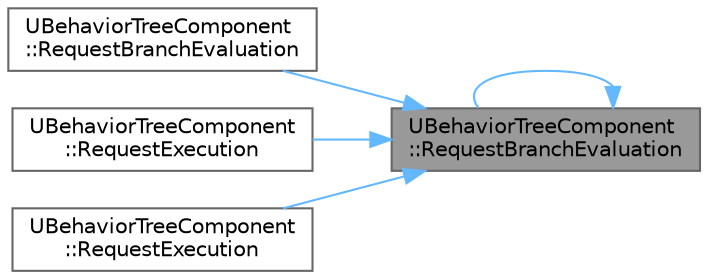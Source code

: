 digraph "UBehaviorTreeComponent::RequestBranchEvaluation"
{
 // INTERACTIVE_SVG=YES
 // LATEX_PDF_SIZE
  bgcolor="transparent";
  edge [fontname=Helvetica,fontsize=10,labelfontname=Helvetica,labelfontsize=10];
  node [fontname=Helvetica,fontsize=10,shape=box,height=0.2,width=0.4];
  rankdir="RL";
  Node1 [id="Node000001",label="UBehaviorTreeComponent\l::RequestBranchEvaluation",height=0.2,width=0.4,color="gray40", fillcolor="grey60", style="filled", fontcolor="black",tooltip="request branch evaluation: helper for active node (ex: tasks)"];
  Node1 -> Node2 [id="edge1_Node000001_Node000002",dir="back",color="steelblue1",style="solid",tooltip=" "];
  Node2 [id="Node000002",label="UBehaviorTreeComponent\l::RequestBranchEvaluation",height=0.2,width=0.4,color="grey40", fillcolor="white", style="filled",URL="$db/d0f/classUBehaviorTreeComponent.html#ad59e9ca45f98da72da76ed131c5979ce",tooltip="request branch evaluation: helper for decorator"];
  Node1 -> Node1 [id="edge2_Node000001_Node000001",dir="back",color="steelblue1",style="solid",tooltip=" "];
  Node1 -> Node3 [id="edge3_Node000001_Node000003",dir="back",color="steelblue1",style="solid",tooltip=" "];
  Node3 [id="Node000003",label="UBehaviorTreeComponent\l::RequestExecution",height=0.2,width=0.4,color="grey40", fillcolor="white", style="filled",URL="$db/d0f/classUBehaviorTreeComponent.html#a3a1aa77933b08f9caa2dec076abf4fa2",tooltip="replaced by the RequestBranchEvaluation from decorator"];
  Node1 -> Node4 [id="edge4_Node000001_Node000004",dir="back",color="steelblue1",style="solid",tooltip=" "];
  Node4 [id="Node000004",label="UBehaviorTreeComponent\l::RequestExecution",height=0.2,width=0.4,color="grey40", fillcolor="white", style="filled",URL="$db/d0f/classUBehaviorTreeComponent.html#acc05ee0759fcba62815448b1b07f41da",tooltip="replaced by RequestBranchEvaluation with EBTNodeResult"];
}
